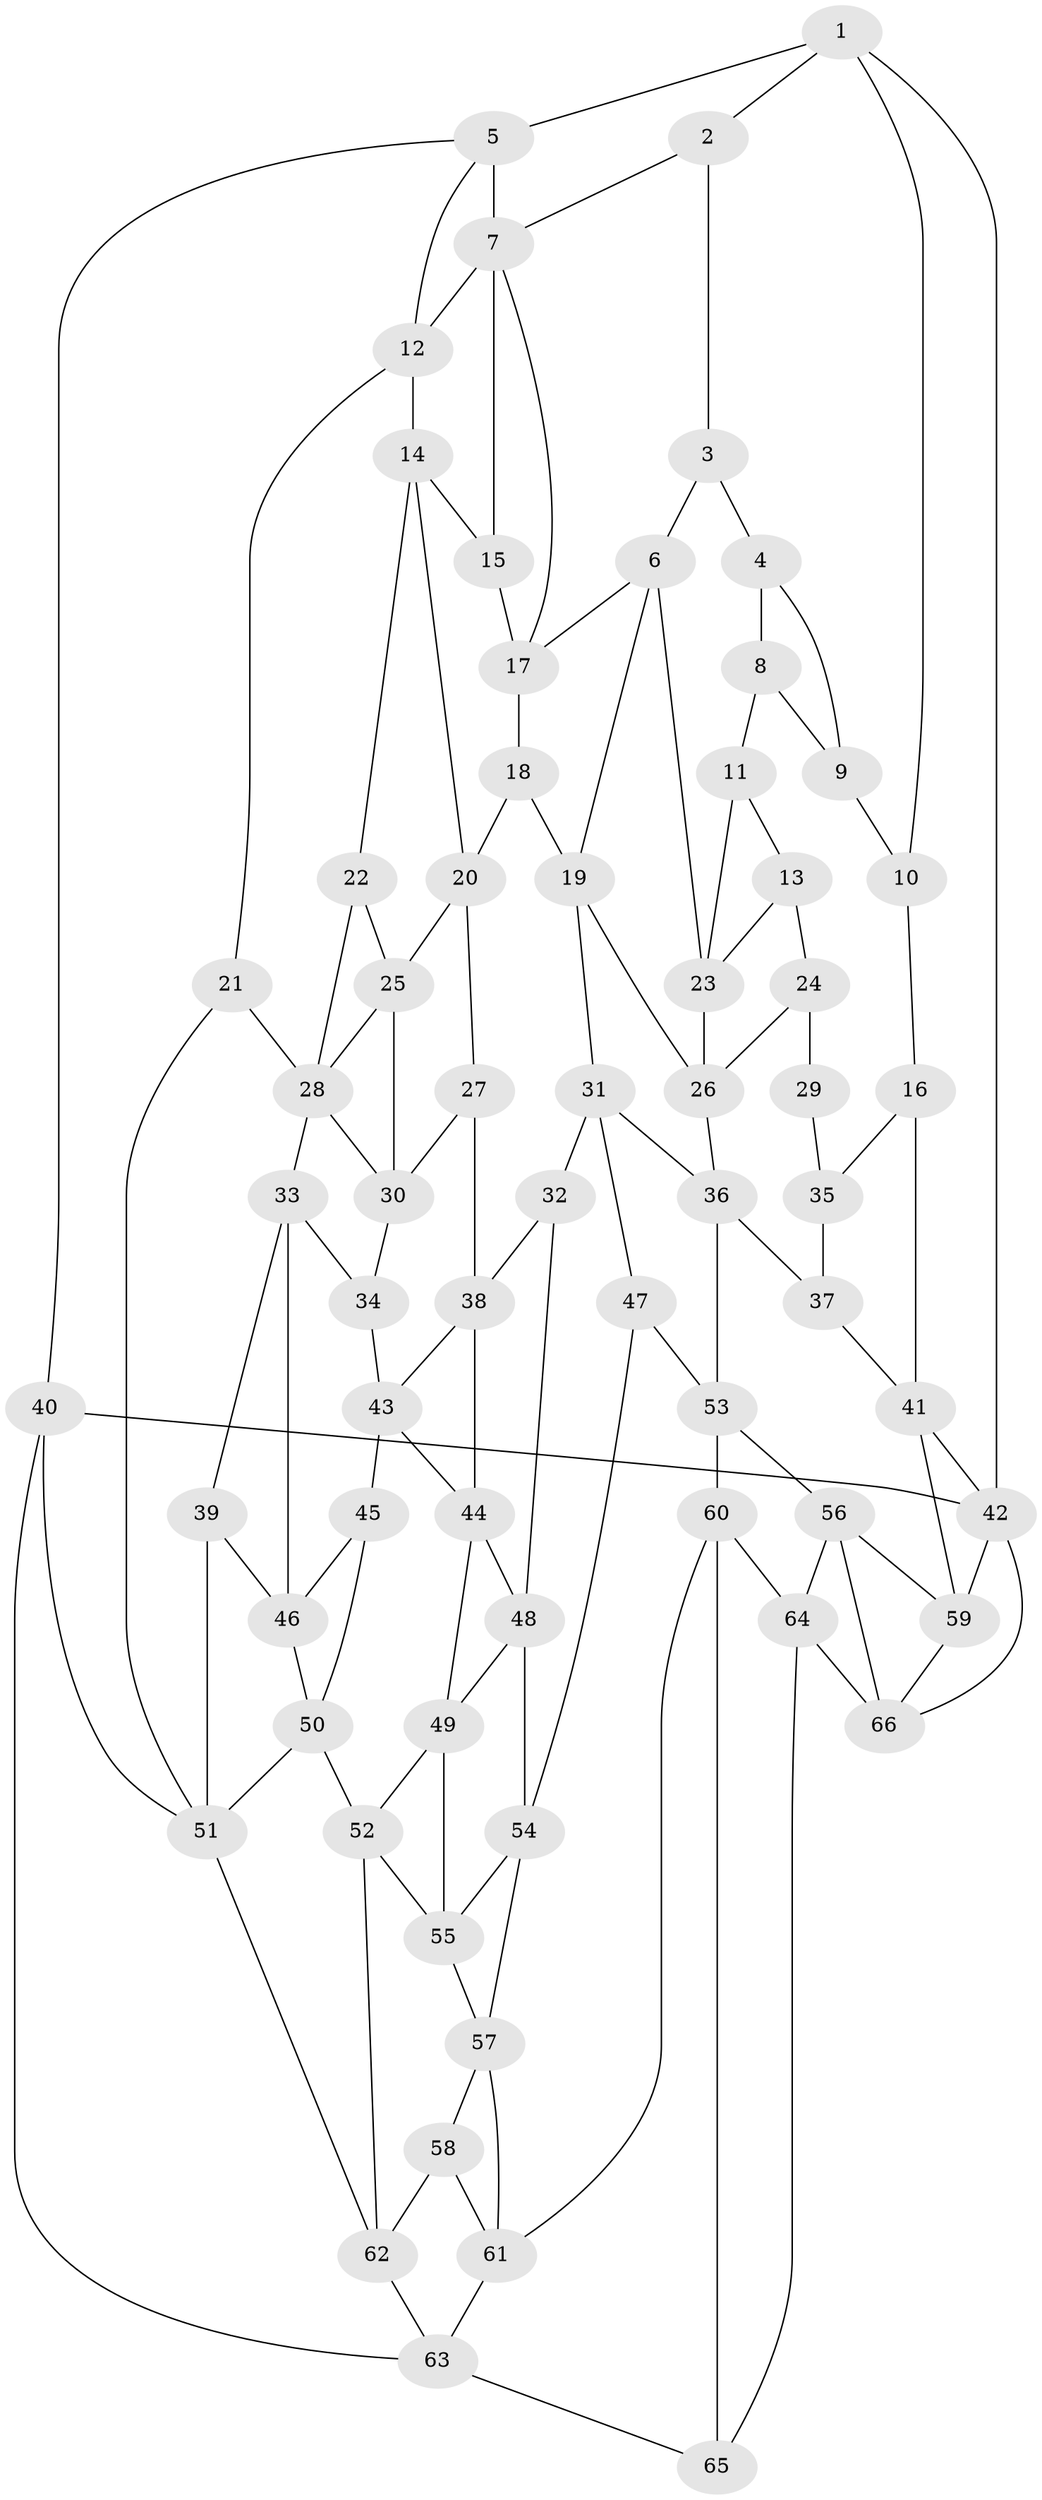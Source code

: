 // original degree distribution, {3: 0.022727272727272728, 6: 0.22727272727272727, 4: 0.22727272727272727, 5: 0.5227272727272727}
// Generated by graph-tools (version 1.1) at 2025/03/03/09/25 03:03:16]
// undirected, 66 vertices, 121 edges
graph export_dot {
graph [start="1"]
  node [color=gray90,style=filled];
  1;
  2;
  3;
  4;
  5;
  6;
  7;
  8;
  9;
  10;
  11;
  12;
  13;
  14;
  15;
  16;
  17;
  18;
  19;
  20;
  21;
  22;
  23;
  24;
  25;
  26;
  27;
  28;
  29;
  30;
  31;
  32;
  33;
  34;
  35;
  36;
  37;
  38;
  39;
  40;
  41;
  42;
  43;
  44;
  45;
  46;
  47;
  48;
  49;
  50;
  51;
  52;
  53;
  54;
  55;
  56;
  57;
  58;
  59;
  60;
  61;
  62;
  63;
  64;
  65;
  66;
  1 -- 2 [weight=1.0];
  1 -- 5 [weight=1.0];
  1 -- 10 [weight=1.0];
  1 -- 42 [weight=1.0];
  2 -- 3 [weight=1.0];
  2 -- 7 [weight=1.0];
  3 -- 4 [weight=1.0];
  3 -- 6 [weight=1.0];
  4 -- 8 [weight=1.0];
  4 -- 9 [weight=1.0];
  5 -- 7 [weight=2.0];
  5 -- 12 [weight=1.0];
  5 -- 40 [weight=1.0];
  6 -- 17 [weight=1.0];
  6 -- 19 [weight=1.0];
  6 -- 23 [weight=1.0];
  7 -- 12 [weight=1.0];
  7 -- 15 [weight=1.0];
  7 -- 17 [weight=1.0];
  8 -- 9 [weight=1.0];
  8 -- 11 [weight=1.0];
  9 -- 10 [weight=2.0];
  10 -- 16 [weight=1.0];
  11 -- 13 [weight=1.0];
  11 -- 23 [weight=1.0];
  12 -- 14 [weight=1.0];
  12 -- 21 [weight=1.0];
  13 -- 23 [weight=1.0];
  13 -- 24 [weight=1.0];
  14 -- 15 [weight=1.0];
  14 -- 20 [weight=1.0];
  14 -- 22 [weight=1.0];
  15 -- 17 [weight=1.0];
  16 -- 35 [weight=1.0];
  16 -- 41 [weight=1.0];
  17 -- 18 [weight=1.0];
  18 -- 19 [weight=1.0];
  18 -- 20 [weight=1.0];
  19 -- 26 [weight=1.0];
  19 -- 31 [weight=1.0];
  20 -- 25 [weight=1.0];
  20 -- 27 [weight=1.0];
  21 -- 28 [weight=1.0];
  21 -- 51 [weight=1.0];
  22 -- 25 [weight=1.0];
  22 -- 28 [weight=1.0];
  23 -- 26 [weight=1.0];
  24 -- 26 [weight=1.0];
  24 -- 29 [weight=2.0];
  25 -- 28 [weight=1.0];
  25 -- 30 [weight=1.0];
  26 -- 36 [weight=1.0];
  27 -- 30 [weight=1.0];
  27 -- 38 [weight=1.0];
  28 -- 30 [weight=1.0];
  28 -- 33 [weight=1.0];
  29 -- 35 [weight=2.0];
  30 -- 34 [weight=1.0];
  31 -- 32 [weight=1.0];
  31 -- 36 [weight=1.0];
  31 -- 47 [weight=1.0];
  32 -- 38 [weight=1.0];
  32 -- 48 [weight=1.0];
  33 -- 34 [weight=1.0];
  33 -- 39 [weight=1.0];
  33 -- 46 [weight=1.0];
  34 -- 43 [weight=1.0];
  35 -- 37 [weight=1.0];
  36 -- 37 [weight=1.0];
  36 -- 53 [weight=1.0];
  37 -- 41 [weight=1.0];
  38 -- 43 [weight=1.0];
  38 -- 44 [weight=1.0];
  39 -- 46 [weight=1.0];
  39 -- 51 [weight=1.0];
  40 -- 42 [weight=1.0];
  40 -- 51 [weight=1.0];
  40 -- 63 [weight=1.0];
  41 -- 42 [weight=1.0];
  41 -- 59 [weight=1.0];
  42 -- 59 [weight=1.0];
  42 -- 66 [weight=1.0];
  43 -- 44 [weight=1.0];
  43 -- 45 [weight=1.0];
  44 -- 48 [weight=1.0];
  44 -- 49 [weight=1.0];
  45 -- 46 [weight=1.0];
  45 -- 50 [weight=1.0];
  46 -- 50 [weight=1.0];
  47 -- 53 [weight=1.0];
  47 -- 54 [weight=1.0];
  48 -- 49 [weight=1.0];
  48 -- 54 [weight=1.0];
  49 -- 52 [weight=1.0];
  49 -- 55 [weight=1.0];
  50 -- 51 [weight=1.0];
  50 -- 52 [weight=1.0];
  51 -- 62 [weight=1.0];
  52 -- 55 [weight=1.0];
  52 -- 62 [weight=1.0];
  53 -- 56 [weight=1.0];
  53 -- 60 [weight=1.0];
  54 -- 55 [weight=1.0];
  54 -- 57 [weight=1.0];
  55 -- 57 [weight=1.0];
  56 -- 59 [weight=1.0];
  56 -- 64 [weight=1.0];
  56 -- 66 [weight=1.0];
  57 -- 58 [weight=1.0];
  57 -- 61 [weight=1.0];
  58 -- 61 [weight=1.0];
  58 -- 62 [weight=1.0];
  59 -- 66 [weight=1.0];
  60 -- 61 [weight=1.0];
  60 -- 64 [weight=1.0];
  60 -- 65 [weight=1.0];
  61 -- 63 [weight=1.0];
  62 -- 63 [weight=1.0];
  63 -- 65 [weight=1.0];
  64 -- 65 [weight=1.0];
  64 -- 66 [weight=1.0];
}
